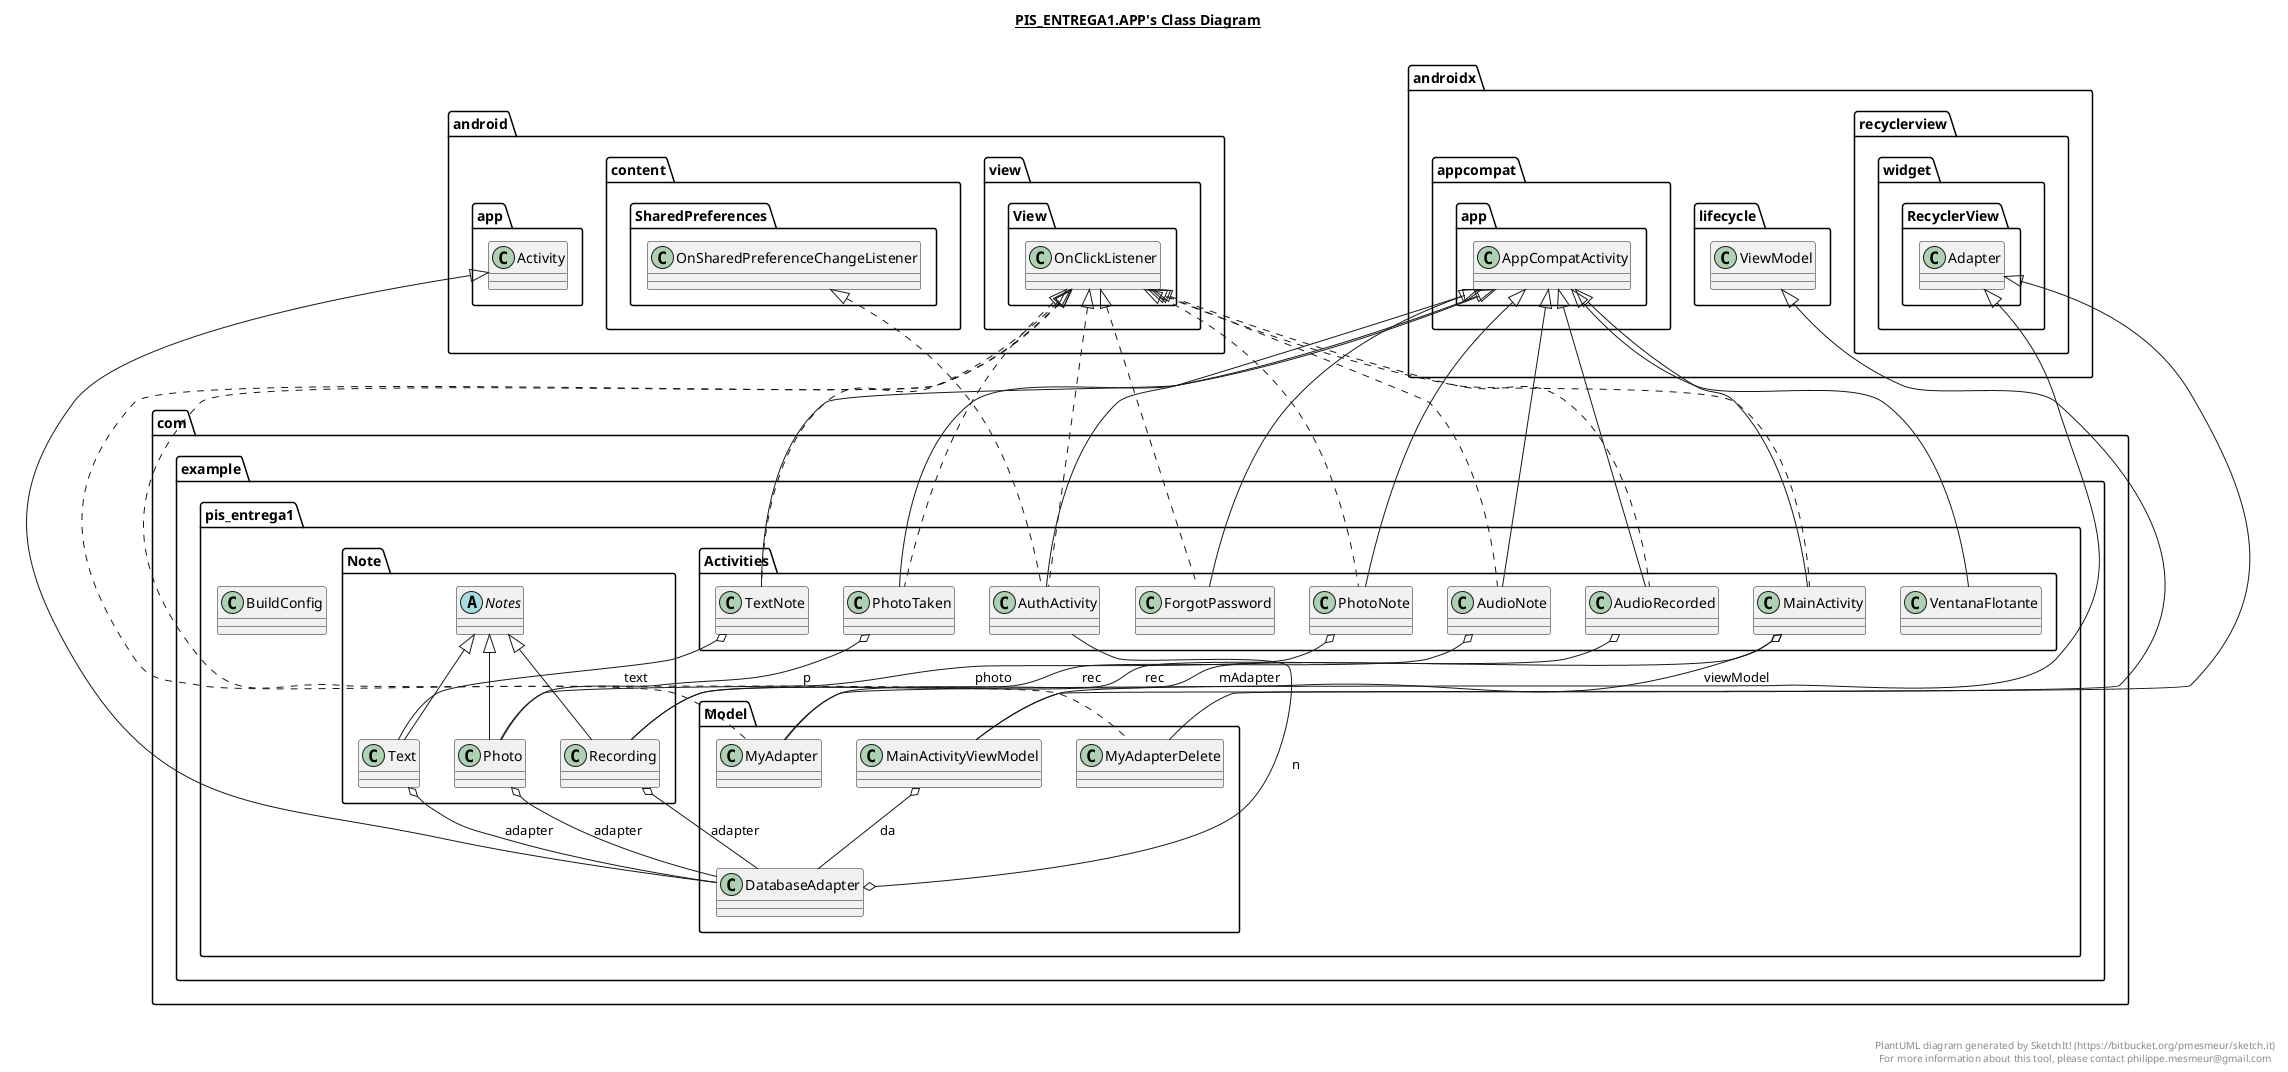@startuml

title __PIS_ENTREGA1.APP's Class Diagram__\n

  namespace com.example.pis_entrega1 {
    namespace Activities {
      class com.example.pis_entrega1.Activities.AudioNote {
      }
    }
  }
  

  namespace com.example.pis_entrega1 {
    namespace Activities {
      class com.example.pis_entrega1.Activities.AudioRecorded {
      }
    }
  }
  

  namespace com.example.pis_entrega1 {
    namespace Activities {
      class com.example.pis_entrega1.Activities.AuthActivity {
      }
    }
  }
  

  namespace com.example.pis_entrega1 {
    namespace Activities {
      class com.example.pis_entrega1.Activities.ForgotPassword {
      }
    }
  }
  

  namespace com.example.pis_entrega1 {
    namespace Activities {
      class com.example.pis_entrega1.Activities.MainActivity {
      }
    }
  }
  

  namespace com.example.pis_entrega1 {
    namespace Activities {
      class com.example.pis_entrega1.Activities.PhotoNote {
      }
    }
  }
  

  namespace com.example.pis_entrega1 {
    namespace Activities {
      class com.example.pis_entrega1.Activities.PhotoTaken {
      }
    }
  }
  

  namespace com.example.pis_entrega1 {
    namespace Activities {
      class com.example.pis_entrega1.Activities.TextNote {
      }
    }
  }
  

  namespace com.example.pis_entrega1 {
    namespace Activities {
      class com.example.pis_entrega1.Activities.VentanaFlotante {
      }
    }
  }
  

  namespace com.example.pis_entrega1 {
    class com.example.pis_entrega1.BuildConfig {
    }
  }
  

  namespace com.example.pis_entrega1 {
    namespace Model {
      class com.example.pis_entrega1.Model.DatabaseAdapter {
      }
    }
  }
  

  namespace com.example.pis_entrega1 {
    namespace Model {
      class com.example.pis_entrega1.Model.MainActivityViewModel {
      }
    }
  }
  

  namespace com.example.pis_entrega1 {
    namespace Model {
      class com.example.pis_entrega1.Model.MyAdapter {
      }
    }
  }
  

  namespace com.example.pis_entrega1 {
    namespace Model {
      class com.example.pis_entrega1.Model.MyAdapterDelete {
      }
    }
  }
  

  namespace com.example.pis_entrega1 {
    namespace Note {
      abstract class com.example.pis_entrega1.Note.Notes {
      }
    }
  }
  

  namespace com.example.pis_entrega1 {
    namespace Note {
      class com.example.pis_entrega1.Note.Photo {
      }
    }
  }
  

  namespace com.example.pis_entrega1 {
    namespace Note {
      class com.example.pis_entrega1.Note.Recording {
      }
    }
  }
  

  namespace com.example.pis_entrega1 {
    namespace Note {
      class com.example.pis_entrega1.Note.Text {
      }
    }
  }
  

  com.example.pis_entrega1.Activities.AudioNote .up.|> android.view.View.OnClickListener
  com.example.pis_entrega1.Activities.AudioNote -up-|> androidx.appcompat.app.AppCompatActivity
  com.example.pis_entrega1.Activities.AudioNote o-- com.example.pis_entrega1.Note.Recording : rec
  com.example.pis_entrega1.Activities.AudioRecorded .up.|> android.view.View.OnClickListener
  com.example.pis_entrega1.Activities.AudioRecorded -up-|> androidx.appcompat.app.AppCompatActivity
  com.example.pis_entrega1.Activities.AudioRecorded o-- com.example.pis_entrega1.Note.Recording : rec
  com.example.pis_entrega1.Activities.AuthActivity .up.|> android.content.SharedPreferences.OnSharedPreferenceChangeListener
  com.example.pis_entrega1.Activities.AuthActivity .up.|> android.view.View.OnClickListener
  com.example.pis_entrega1.Activities.AuthActivity -up-|> androidx.appcompat.app.AppCompatActivity
  com.example.pis_entrega1.Activities.ForgotPassword .up.|> android.view.View.OnClickListener
  com.example.pis_entrega1.Activities.ForgotPassword -up-|> androidx.appcompat.app.AppCompatActivity
  com.example.pis_entrega1.Activities.MainActivity .up.|> android.view.View.OnClickListener
  com.example.pis_entrega1.Activities.MainActivity -up-|> androidx.appcompat.app.AppCompatActivity
  com.example.pis_entrega1.Activities.MainActivity o-- com.example.pis_entrega1.Model.MyAdapter : mAdapter
  com.example.pis_entrega1.Activities.MainActivity o-- com.example.pis_entrega1.Model.MainActivityViewModel : viewModel
  com.example.pis_entrega1.Activities.PhotoNote .up.|> android.view.View.OnClickListener
  com.example.pis_entrega1.Activities.PhotoNote -up-|> androidx.appcompat.app.AppCompatActivity
  com.example.pis_entrega1.Activities.PhotoNote o-- com.example.pis_entrega1.Note.Photo : photo
  com.example.pis_entrega1.Activities.PhotoTaken .up.|> android.view.View.OnClickListener
  com.example.pis_entrega1.Activities.PhotoTaken -up-|> androidx.appcompat.app.AppCompatActivity
  com.example.pis_entrega1.Activities.PhotoTaken o-- com.example.pis_entrega1.Note.Photo : p
  com.example.pis_entrega1.Activities.TextNote .up.|> android.view.View.OnClickListener
  com.example.pis_entrega1.Activities.TextNote -up-|> androidx.appcompat.app.AppCompatActivity
  com.example.pis_entrega1.Activities.TextNote o-- com.example.pis_entrega1.Note.Text : text
  com.example.pis_entrega1.Activities.VentanaFlotante -up-|> androidx.appcompat.app.AppCompatActivity
  com.example.pis_entrega1.Model.DatabaseAdapter -up-|> android.app.Activity
  com.example.pis_entrega1.Model.DatabaseAdapter o-- com.example.pis_entrega1.Activities.AuthActivity : n
  com.example.pis_entrega1.Model.MainActivityViewModel .up.|> com.example.pis_entrega1.Model.DatabaseAdapter.vmInterface
  com.example.pis_entrega1.Model.MainActivityViewModel -up-|> androidx.lifecycle.ViewModel
  com.example.pis_entrega1.Model.MainActivityViewModel o-- com.example.pis_entrega1.Model.DatabaseAdapter : da
  com.example.pis_entrega1.Model.MyAdapter .up.|> android.view.View.OnClickListener
  com.example.pis_entrega1.Model.MyAdapter -up-|> androidx.recyclerview.widget.RecyclerView.Adapter
  com.example.pis_entrega1.Model.MyAdapterDelete .up.|> android.view.View.OnClickListener
  com.example.pis_entrega1.Model.MyAdapterDelete -up-|> androidx.recyclerview.widget.RecyclerView.Adapter
  com.example.pis_entrega1.Note.Photo -up-|> com.example.pis_entrega1.Note.Notes
  com.example.pis_entrega1.Note.Photo o-- com.example.pis_entrega1.Model.DatabaseAdapter : adapter
  com.example.pis_entrega1.Note.Recording -up-|> com.example.pis_entrega1.Note.Notes
  com.example.pis_entrega1.Note.Recording o-- com.example.pis_entrega1.Model.DatabaseAdapter : adapter
  com.example.pis_entrega1.Note.Text -up-|> com.example.pis_entrega1.Note.Notes
  com.example.pis_entrega1.Note.Text o-- com.example.pis_entrega1.Model.DatabaseAdapter : adapter


right footer


PlantUML diagram generated by SketchIt! (https://bitbucket.org/pmesmeur/sketch.it)
For more information about this tool, please contact philippe.mesmeur@gmail.com
endfooter

@enduml
